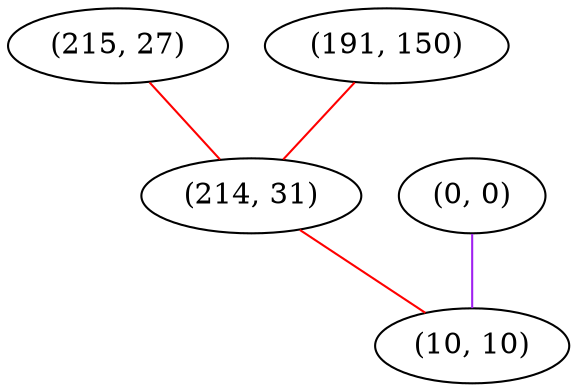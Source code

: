 graph "" {
"(215, 27)";
"(191, 150)";
"(0, 0)";
"(214, 31)";
"(10, 10)";
"(215, 27)" -- "(214, 31)"  [color=red, key=0, weight=1];
"(191, 150)" -- "(214, 31)"  [color=red, key=0, weight=1];
"(0, 0)" -- "(10, 10)"  [color=purple, key=0, weight=4];
"(214, 31)" -- "(10, 10)"  [color=red, key=0, weight=1];
}
